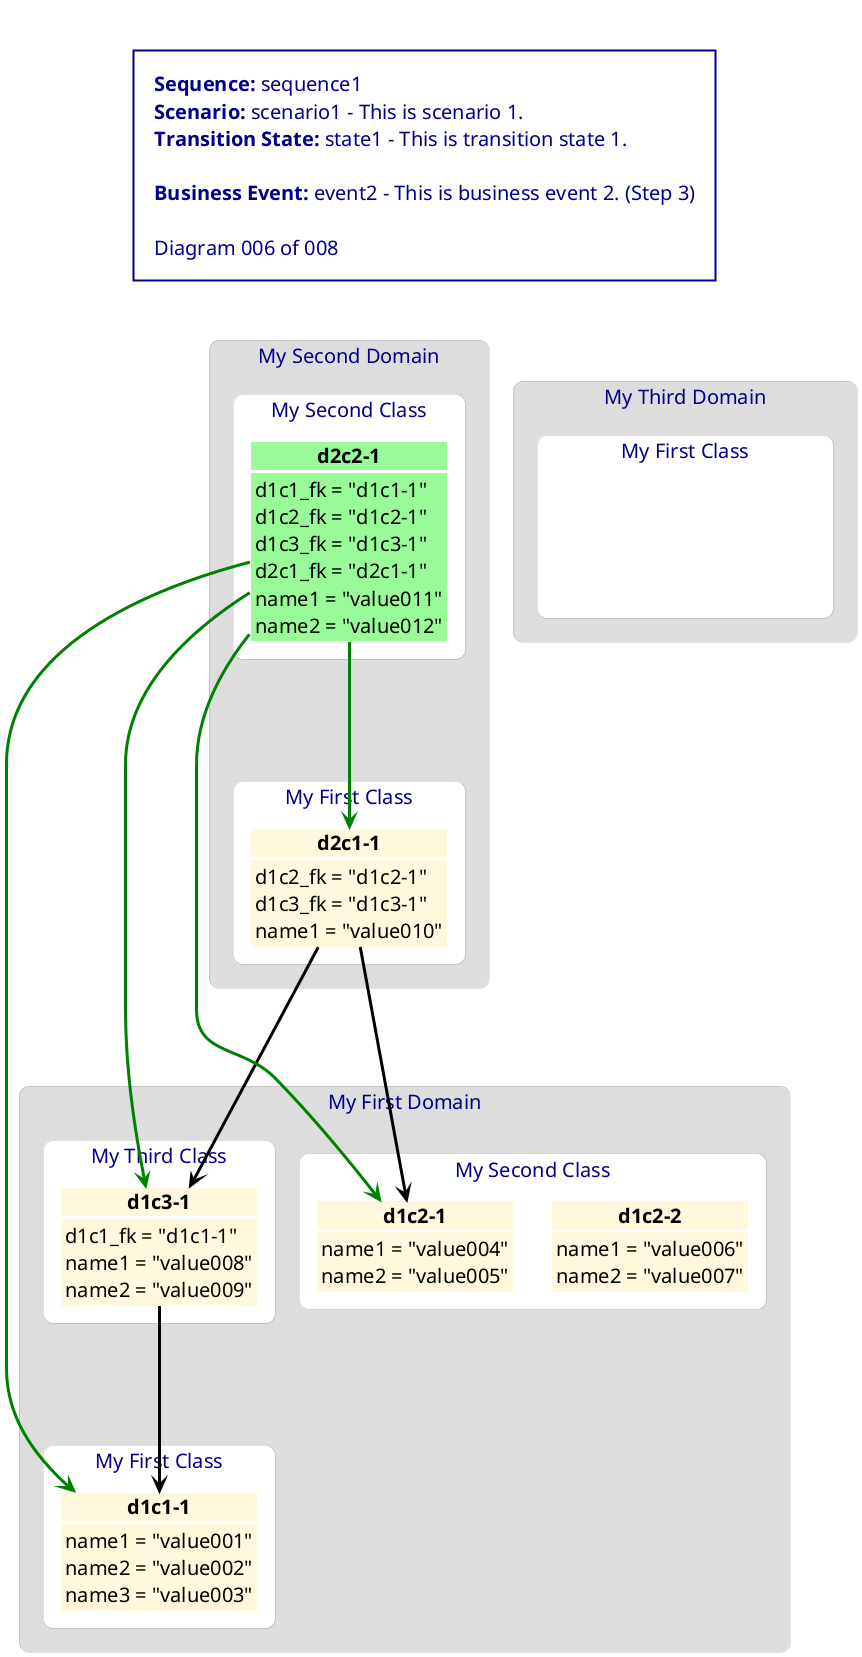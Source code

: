 @startuml sequence1_scenario1_state1_006_event2_003

<style>
    Shadowing false
    Rectangle {
        BackgroundColor white
        FontColor black
        FontSize 18
        FontStyle bold
        HorizontalAlignment left
        LineThickness 0
        RoundCorner 20
    }
    Object {
        BackgroundColor white
        FontColor white
        FontSize 20
        FontStyle normal
        HorizontalAlignment left
        LineColor white
        LineThickness 3
        RoundCorner 20
    }
    Arrow {
        LineThickness 3
        LineColor black
    }
    Title {
        BackgroundColor white
        FontColor darkblue
        FontSize 20
        FontStyle normal
        HorizontalAlignment left
        LineColor darkblue
        LineThickness 2
        Margin 50
        Padding 20
    }
</style>

title <b>Sequence:</b> sequence1\n<b>Scenario:</b> scenario1 - This is scenario 1.\n<b>Transition State:</b> state1 - This is transition state 1.\n\n<b>Business Event:</b> event2 - This is business event 2. (Step 3)\n\nDiagram 006 of 008

rectangle "My First Domain" as domain1 #DDDDDD {
    rectangle "My First Class" as domain1_class1 #white {
        object "<color:black><b>d1c1-1</b></color>" as domain1_class1_d1c1_1 #cornsilk {
            <color:black>name1 = "value001"</color>
            <color:black>name2 = "value002"</color>
            <color:black>name3 = "value003"</color>
        }
    }
    rectangle "My Second Class" as domain1_class2 #white {
        object "<color:black><b>d1c2-1</b></color>" as domain1_class2_d1c2_1 #cornsilk {
            <color:black>name1 = "value004"</color>
            <color:black>name2 = "value005"</color>
        }
        object "<color:black><b>d1c2-2</b></color>" as domain1_class2_d1c2_2 #cornsilk {
            <color:black>name1 = "value006"</color>
            <color:black>name2 = "value007"</color>
        }
   }
    rectangle "My Third Class" as domain1_class3 #white {
        object "<color:black><b>d1c3-1</b></color>" as domain1_class3_d1c3_1 #cornsilk {
            <color:black>d1c1_fk = "d1c1-1"</color>
            <color:black>name1 = "value008"</color>
            <color:black>name2 = "value009"</color>
        }
    }
}
rectangle "My Second Domain" as domain2 #DDDDDD {
    rectangle "My First Class" as domain2_class1 #white {
        object "<color:black><b>d2c1-1</b></color>" as domain2_class1_d2c1_1 #cornsilk {
            <color:black>d1c2_fk = "d1c2-1"</color>
            <color:black>d1c3_fk = "d1c3-1"</color>
            <color:black>name1 = "value010"</color>
        }
    }
    rectangle "My Second Class" as domain2_class2 #white {
        object "<color:black><b>d2c2-1</b></color>" as domain2_class2_d2c2_1 #palegreen {
            <color:black>d1c1_fk = "d1c1-1"</color>
            <color:black>d1c2_fk = "d1c2-1"</color>
            <color:black>d1c3_fk = "d1c3-1"</color>
            <color:black>d2c1_fk = "d2c1-1"</color>
            <color:black>name1 = "value011"</color>
            <color:black>name2 = "value012"</color>
        }
    }
}
rectangle "My Third Domain" as domain3 #DDDDDD {
    rectangle "My First Class" as domain3_class1 #white {
        object "<color:white><b>d3c1-1</b></color>" as domain3_class1_d3c1_1 #white {
            <color:white>d1c1_fk = "d1c1-1"</color>
            <color:white>d1c2_fk = "(d1c2-1,d1c2-2)"</color>
            <color:white>d2c1_fk = "d2c1-1"</color>
        }
    }
}

domain1_class3_d1c3_1 ----> domain1_class1_d1c1_1
domain2_class1_d2c1_1 ----> domain1_class2_d1c2_1
domain2_class1_d2c1_1 ----> domain1_class3_d1c3_1
domain2_class2_d2c2_1 ----> domain1_class1_d1c1_1 #green
domain2_class2_d2c2_1 ----> domain1_class2_d1c2_1 #green
domain2_class2_d2c2_1 ----> domain1_class3_d1c3_1 #green
domain2_class2_d2c2_1 ----> domain2_class1_d2c1_1 #green
domain3_class1_d3c1_1 --[hidden]--> domain1_class1_d1c1_1
domain3_class1_d3c1_1 --[hidden]--> domain1_class2_d1c2_1
domain3_class1_d3c1_1 --[hidden]--> domain1_class2_d1c2_2
domain3_class1_d3c1_1 --[hidden]--> domain2_class1_d2c1_1

@enduml
